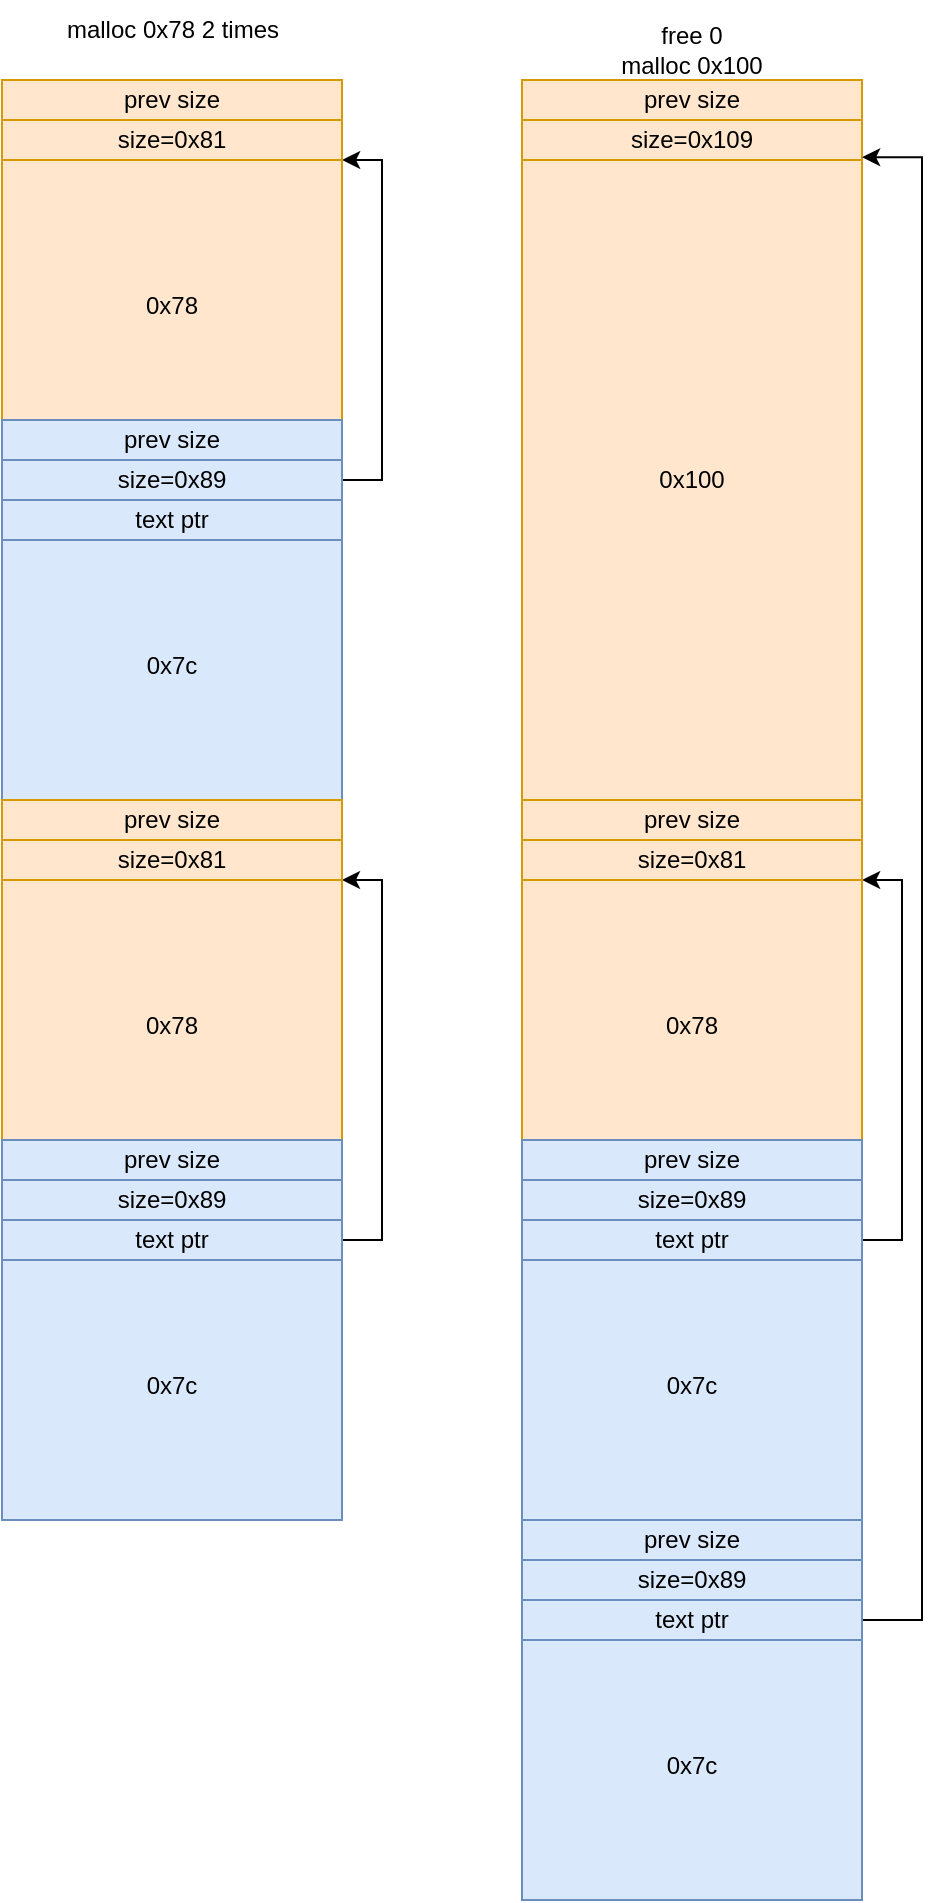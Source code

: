 <mxfile version="17.5.0" type="github">
  <diagram id="5vSy_viqhQwmgGxNUU4j" name="第 1 页">
    <mxGraphModel dx="1852" dy="1264" grid="1" gridSize="10" guides="1" tooltips="1" connect="1" arrows="1" fold="1" page="0" pageScale="1" pageWidth="827" pageHeight="1169" background="none" math="0" shadow="0">
      <root>
        <mxCell id="0" />
        <mxCell id="1" parent="0" />
        <mxCell id="KlACzWgXvU63oRVZ-FLX-139" value="&lt;br&gt;0x7c" style="rounded=0;whiteSpace=wrap;html=1;fillColor=#dae8fc;strokeColor=#6c8ebf;" vertex="1" parent="1">
          <mxGeometry x="-580" y="240" width="170" height="150" as="geometry" />
        </mxCell>
        <mxCell id="KlACzWgXvU63oRVZ-FLX-137" value="&lt;br&gt;0x7c" style="rounded=0;whiteSpace=wrap;html=1;fillColor=#dae8fc;strokeColor=#6c8ebf;" vertex="1" parent="1">
          <mxGeometry x="-580" y="50" width="170" height="150" as="geometry" />
        </mxCell>
        <mxCell id="KlACzWgXvU63oRVZ-FLX-126" value="&lt;br&gt;0x7c" style="rounded=0;whiteSpace=wrap;html=1;fillColor=#dae8fc;strokeColor=#6c8ebf;" vertex="1" parent="1">
          <mxGeometry x="-840" y="50" width="170" height="150" as="geometry" />
        </mxCell>
        <mxCell id="KlACzWgXvU63oRVZ-FLX-5" value="&lt;br&gt;0x78" style="rounded=0;whiteSpace=wrap;html=1;fillColor=#ffe6cc;strokeColor=#d79b00;" vertex="1" parent="1">
          <mxGeometry x="-840" y="-480" width="170" height="130" as="geometry" />
        </mxCell>
        <mxCell id="KlACzWgXvU63oRVZ-FLX-6" value="&lt;br&gt;0x7c" style="rounded=0;whiteSpace=wrap;html=1;fillColor=#dae8fc;strokeColor=#6c8ebf;" vertex="1" parent="1">
          <mxGeometry x="-840" y="-310" width="170" height="150" as="geometry" />
        </mxCell>
        <mxCell id="KlACzWgXvU63oRVZ-FLX-22" style="edgeStyle=orthogonalEdgeStyle;rounded=0;orthogonalLoop=1;jettySize=auto;html=1;exitX=1;exitY=0.5;exitDx=0;exitDy=0;entryX=1;entryY=1;entryDx=0;entryDy=0;" edge="1" parent="1" target="KlACzWgXvU63oRVZ-FLX-20">
          <mxGeometry relative="1" as="geometry">
            <mxPoint x="-670" y="-115" as="sourcePoint" />
            <Array as="points">
              <mxPoint x="-650" y="-115" />
              <mxPoint x="-650" y="-200" />
            </Array>
          </mxGeometry>
        </mxCell>
        <mxCell id="KlACzWgXvU63oRVZ-FLX-23" value="malloc 0x78&amp;nbsp;2 times" style="text;html=1;strokeColor=none;fillColor=none;align=center;verticalAlign=middle;whiteSpace=wrap;rounded=0;" vertex="1" parent="1">
          <mxGeometry x="-817.5" y="-560" width="125" height="30" as="geometry" />
        </mxCell>
        <mxCell id="KlACzWgXvU63oRVZ-FLX-36" value="free 0&lt;br&gt;malloc 0x100" style="text;html=1;strokeColor=none;fillColor=none;align=center;verticalAlign=middle;whiteSpace=wrap;rounded=0;" vertex="1" parent="1">
          <mxGeometry x="-545" y="-550" width="100" height="30" as="geometry" />
        </mxCell>
        <mxCell id="KlACzWgXvU63oRVZ-FLX-42" style="edgeStyle=orthogonalEdgeStyle;rounded=0;orthogonalLoop=1;jettySize=auto;html=1;exitX=1;exitY=0.5;exitDx=0;exitDy=0;" edge="1" parent="1" source="KlACzWgXvU63oRVZ-FLX-41">
          <mxGeometry relative="1" as="geometry">
            <mxPoint x="-669.931" y="-480" as="targetPoint" />
            <Array as="points">
              <mxPoint x="-650" y="-320" />
              <mxPoint x="-650" y="-480" />
            </Array>
          </mxGeometry>
        </mxCell>
        <mxCell id="KlACzWgXvU63oRVZ-FLX-125" value="" style="edgeStyle=orthogonalEdgeStyle;rounded=0;orthogonalLoop=1;jettySize=auto;html=1;" edge="1" parent="1" source="KlACzWgXvU63oRVZ-FLX-41">
          <mxGeometry relative="1" as="geometry">
            <mxPoint x="-755.034" y="-330" as="targetPoint" />
          </mxGeometry>
        </mxCell>
        <mxCell id="KlACzWgXvU63oRVZ-FLX-41" value="text ptr" style="rounded=0;whiteSpace=wrap;html=1;fillColor=#dae8fc;strokeColor=#6c8ebf;" vertex="1" parent="1">
          <mxGeometry x="-840" y="-310" width="170" height="20" as="geometry" />
        </mxCell>
        <mxCell id="KlACzWgXvU63oRVZ-FLX-55" value="&lt;br&gt;0x78" style="rounded=0;whiteSpace=wrap;html=1;fillColor=#ffe6cc;strokeColor=#d79b00;" vertex="1" parent="1">
          <mxGeometry x="-840" y="-120" width="170" height="130" as="geometry" />
        </mxCell>
        <mxCell id="KlACzWgXvU63oRVZ-FLX-134" style="edgeStyle=orthogonalEdgeStyle;rounded=0;orthogonalLoop=1;jettySize=auto;html=1;exitX=1;exitY=0.5;exitDx=0;exitDy=0;entryX=1;entryY=1;entryDx=0;entryDy=0;" edge="1" parent="1" source="KlACzWgXvU63oRVZ-FLX-62" target="KlACzWgXvU63oRVZ-FLX-113">
          <mxGeometry relative="1" as="geometry">
            <Array as="points">
              <mxPoint x="-650" y="60" />
              <mxPoint x="-650" y="-120" />
            </Array>
          </mxGeometry>
        </mxCell>
        <mxCell id="KlACzWgXvU63oRVZ-FLX-62" value="text ptr" style="rounded=0;whiteSpace=wrap;html=1;fillColor=#dae8fc;strokeColor=#6c8ebf;" vertex="1" parent="1">
          <mxGeometry x="-840" y="50" width="170" height="20" as="geometry" />
        </mxCell>
        <mxCell id="KlACzWgXvU63oRVZ-FLX-99" value="0x100" style="rounded=0;whiteSpace=wrap;html=1;fillColor=#ffe6cc;strokeColor=#d79b00;" vertex="1" parent="1">
          <mxGeometry x="-580" y="-480" width="170" height="320" as="geometry" />
        </mxCell>
        <mxCell id="KlACzWgXvU63oRVZ-FLX-110" value="size=0x81" style="rounded=0;whiteSpace=wrap;html=1;fillColor=#ffe6cc;strokeColor=#d79b00;" vertex="1" parent="1">
          <mxGeometry x="-840" y="-500" width="170" height="20" as="geometry" />
        </mxCell>
        <mxCell id="KlACzWgXvU63oRVZ-FLX-111" value="size=0x109" style="rounded=0;whiteSpace=wrap;html=1;fillColor=#ffe6cc;strokeColor=#d79b00;" vertex="1" parent="1">
          <mxGeometry x="-580" y="-500" width="170" height="20" as="geometry" />
        </mxCell>
        <mxCell id="KlACzWgXvU63oRVZ-FLX-112" value="size=0x89" style="rounded=0;whiteSpace=wrap;html=1;fillColor=#dae8fc;strokeColor=#6c8ebf;" vertex="1" parent="1">
          <mxGeometry x="-840" y="-330" width="170" height="20" as="geometry" />
        </mxCell>
        <mxCell id="KlACzWgXvU63oRVZ-FLX-113" value="size=0x81" style="rounded=0;whiteSpace=wrap;html=1;fillColor=#ffe6cc;strokeColor=#d79b00;" vertex="1" parent="1">
          <mxGeometry x="-840" y="-140" width="170" height="20" as="geometry" />
        </mxCell>
        <mxCell id="KlACzWgXvU63oRVZ-FLX-114" value="size=0x89" style="rounded=0;whiteSpace=wrap;html=1;fillColor=#dae8fc;strokeColor=#6c8ebf;" vertex="1" parent="1">
          <mxGeometry x="-840" y="30" width="170" height="20" as="geometry" />
        </mxCell>
        <mxCell id="KlACzWgXvU63oRVZ-FLX-115" value="&lt;br&gt;0x78" style="rounded=0;whiteSpace=wrap;html=1;fillColor=#ffe6cc;strokeColor=#d79b00;" vertex="1" parent="1">
          <mxGeometry x="-580" y="-120" width="170" height="130" as="geometry" />
        </mxCell>
        <mxCell id="KlACzWgXvU63oRVZ-FLX-117" style="edgeStyle=orthogonalEdgeStyle;rounded=0;orthogonalLoop=1;jettySize=auto;html=1;exitX=1;exitY=0.5;exitDx=0;exitDy=0;" edge="1" parent="1" source="KlACzWgXvU63oRVZ-FLX-118">
          <mxGeometry relative="1" as="geometry">
            <mxPoint x="-409.931" y="-120" as="targetPoint" />
            <Array as="points">
              <mxPoint x="-390" y="60" />
              <mxPoint x="-390" y="-120" />
            </Array>
          </mxGeometry>
        </mxCell>
        <mxCell id="KlACzWgXvU63oRVZ-FLX-118" value="text ptr" style="rounded=0;whiteSpace=wrap;html=1;fillColor=#dae8fc;strokeColor=#6c8ebf;" vertex="1" parent="1">
          <mxGeometry x="-580" y="50" width="170" height="20" as="geometry" />
        </mxCell>
        <mxCell id="KlACzWgXvU63oRVZ-FLX-119" value="size=0x81" style="rounded=0;whiteSpace=wrap;html=1;fillColor=#ffe6cc;strokeColor=#d79b00;" vertex="1" parent="1">
          <mxGeometry x="-580" y="-140" width="170" height="20" as="geometry" />
        </mxCell>
        <mxCell id="KlACzWgXvU63oRVZ-FLX-120" value="size=0x89" style="rounded=0;whiteSpace=wrap;html=1;fillColor=#dae8fc;strokeColor=#6c8ebf;" vertex="1" parent="1">
          <mxGeometry x="-580" y="30" width="170" height="20" as="geometry" />
        </mxCell>
        <mxCell id="KlACzWgXvU63oRVZ-FLX-124" style="edgeStyle=orthogonalEdgeStyle;rounded=0;orthogonalLoop=1;jettySize=auto;html=1;exitX=1;exitY=0.5;exitDx=0;exitDy=0;" edge="1" parent="1" source="KlACzWgXvU63oRVZ-FLX-122">
          <mxGeometry relative="1" as="geometry">
            <mxPoint x="-409.931" y="-481.379" as="targetPoint" />
            <Array as="points">
              <mxPoint x="-380" y="250" />
              <mxPoint x="-380" y="-481" />
            </Array>
          </mxGeometry>
        </mxCell>
        <mxCell id="KlACzWgXvU63oRVZ-FLX-122" value="text ptr" style="rounded=0;whiteSpace=wrap;html=1;fillColor=#dae8fc;strokeColor=#6c8ebf;" vertex="1" parent="1">
          <mxGeometry x="-580" y="240" width="170" height="20" as="geometry" />
        </mxCell>
        <mxCell id="KlACzWgXvU63oRVZ-FLX-123" value="size=0x89" style="rounded=0;whiteSpace=wrap;html=1;fillColor=#dae8fc;strokeColor=#6c8ebf;" vertex="1" parent="1">
          <mxGeometry x="-580" y="220" width="170" height="20" as="geometry" />
        </mxCell>
        <mxCell id="KlACzWgXvU63oRVZ-FLX-129" value="prev size" style="rounded=0;whiteSpace=wrap;html=1;fillColor=#ffe6cc;strokeColor=#d79b00;" vertex="1" parent="1">
          <mxGeometry x="-840" y="-520" width="170" height="20" as="geometry" />
        </mxCell>
        <mxCell id="KlACzWgXvU63oRVZ-FLX-130" value="prev size" style="rounded=0;whiteSpace=wrap;html=1;fillColor=#ffe6cc;strokeColor=#d79b00;" vertex="1" parent="1">
          <mxGeometry x="-580" y="-520" width="170" height="20" as="geometry" />
        </mxCell>
        <mxCell id="KlACzWgXvU63oRVZ-FLX-131" value="prev size" style="rounded=0;whiteSpace=wrap;html=1;fillColor=#dae8fc;strokeColor=#6c8ebf;" vertex="1" parent="1">
          <mxGeometry x="-840" y="10" width="170" height="20" as="geometry" />
        </mxCell>
        <mxCell id="KlACzWgXvU63oRVZ-FLX-132" value="prev size" style="rounded=0;whiteSpace=wrap;html=1;fillColor=#ffe6cc;strokeColor=#d79b00;" vertex="1" parent="1">
          <mxGeometry x="-840" y="-160" width="170" height="20" as="geometry" />
        </mxCell>
        <mxCell id="KlACzWgXvU63oRVZ-FLX-133" value="prev size" style="rounded=0;whiteSpace=wrap;html=1;fillColor=#dae8fc;strokeColor=#6c8ebf;" vertex="1" parent="1">
          <mxGeometry x="-840" y="-350" width="170" height="20" as="geometry" />
        </mxCell>
        <mxCell id="KlACzWgXvU63oRVZ-FLX-135" value="prev size" style="rounded=0;whiteSpace=wrap;html=1;fillColor=#ffe6cc;strokeColor=#d79b00;" vertex="1" parent="1">
          <mxGeometry x="-580" y="-160" width="170" height="20" as="geometry" />
        </mxCell>
        <mxCell id="KlACzWgXvU63oRVZ-FLX-136" value="prev size" style="rounded=0;whiteSpace=wrap;html=1;fillColor=#dae8fc;strokeColor=#6c8ebf;" vertex="1" parent="1">
          <mxGeometry x="-580" y="10" width="170" height="20" as="geometry" />
        </mxCell>
        <mxCell id="KlACzWgXvU63oRVZ-FLX-138" value="prev size" style="rounded=0;whiteSpace=wrap;html=1;fillColor=#dae8fc;strokeColor=#6c8ebf;" vertex="1" parent="1">
          <mxGeometry x="-580" y="200" width="170" height="20" as="geometry" />
        </mxCell>
      </root>
    </mxGraphModel>
  </diagram>
</mxfile>
